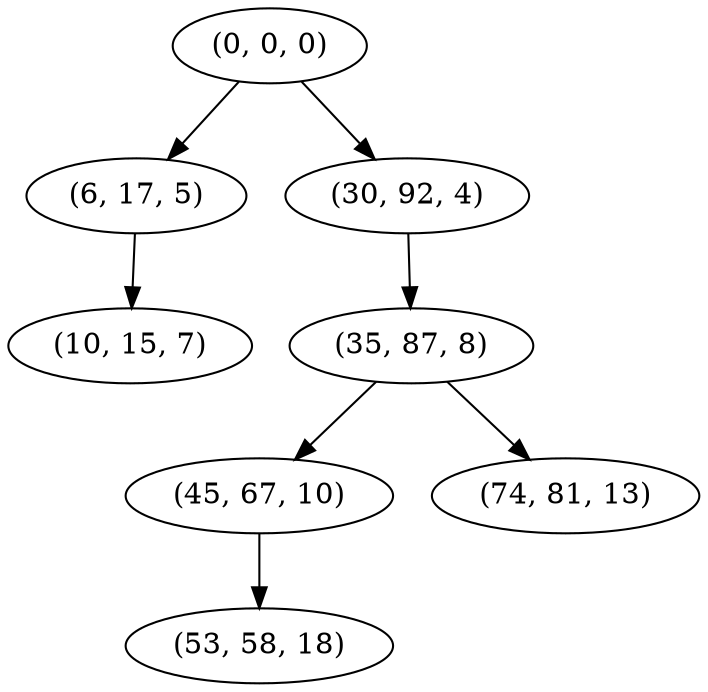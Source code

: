 digraph tree {
    "(0, 0, 0)";
    "(6, 17, 5)";
    "(10, 15, 7)";
    "(30, 92, 4)";
    "(35, 87, 8)";
    "(45, 67, 10)";
    "(53, 58, 18)";
    "(74, 81, 13)";
    "(0, 0, 0)" -> "(6, 17, 5)";
    "(0, 0, 0)" -> "(30, 92, 4)";
    "(6, 17, 5)" -> "(10, 15, 7)";
    "(30, 92, 4)" -> "(35, 87, 8)";
    "(35, 87, 8)" -> "(45, 67, 10)";
    "(35, 87, 8)" -> "(74, 81, 13)";
    "(45, 67, 10)" -> "(53, 58, 18)";
}
